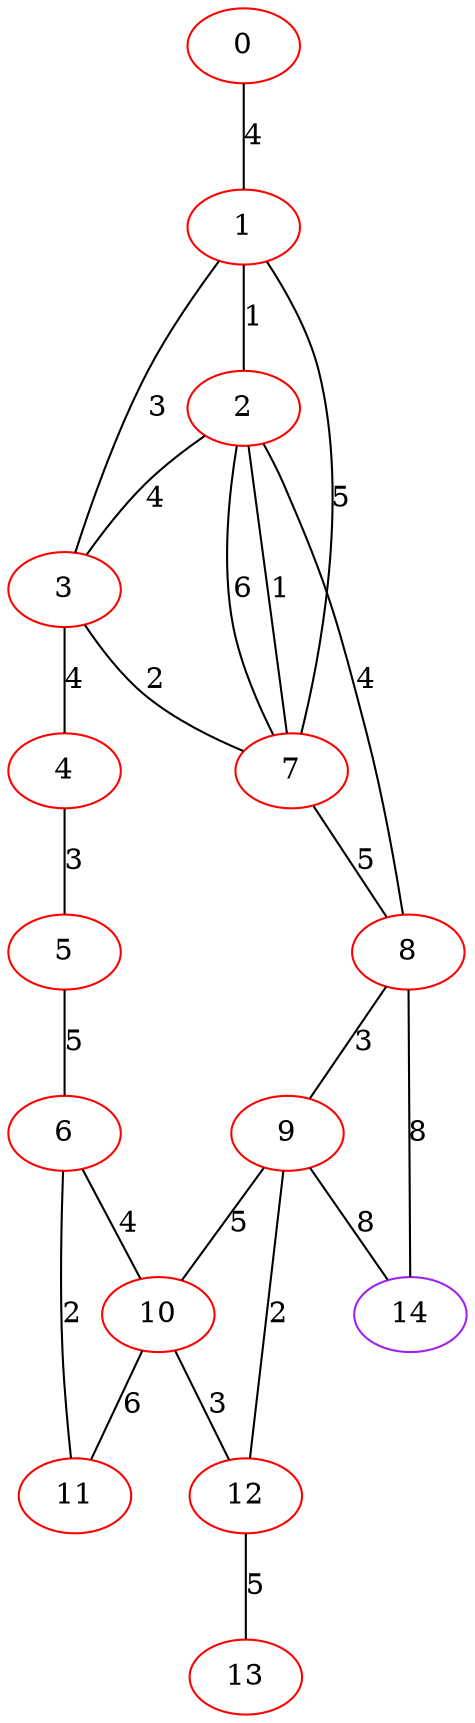 graph "" {
0 [color=red, weight=1];
1 [color=red, weight=1];
2 [color=red, weight=1];
3 [color=red, weight=1];
4 [color=red, weight=1];
5 [color=red, weight=1];
6 [color=red, weight=1];
7 [color=red, weight=1];
8 [color=red, weight=1];
9 [color=red, weight=1];
10 [color=red, weight=1];
11 [color=red, weight=1];
12 [color=red, weight=1];
13 [color=red, weight=1];
14 [color=purple, weight=4];
0 -- 1  [key=0, label=4];
1 -- 2  [key=0, label=1];
1 -- 3  [key=0, label=3];
1 -- 7  [key=0, label=5];
2 -- 8  [key=0, label=4];
2 -- 3  [key=0, label=4];
2 -- 7  [key=0, label=1];
2 -- 7  [key=1, label=6];
3 -- 4  [key=0, label=4];
3 -- 7  [key=0, label=2];
4 -- 5  [key=0, label=3];
5 -- 6  [key=0, label=5];
6 -- 10  [key=0, label=4];
6 -- 11  [key=0, label=2];
7 -- 8  [key=0, label=5];
8 -- 9  [key=0, label=3];
8 -- 14  [key=0, label=8];
9 -- 10  [key=0, label=5];
9 -- 12  [key=0, label=2];
9 -- 14  [key=0, label=8];
10 -- 11  [key=0, label=6];
10 -- 12  [key=0, label=3];
12 -- 13  [key=0, label=5];
}
